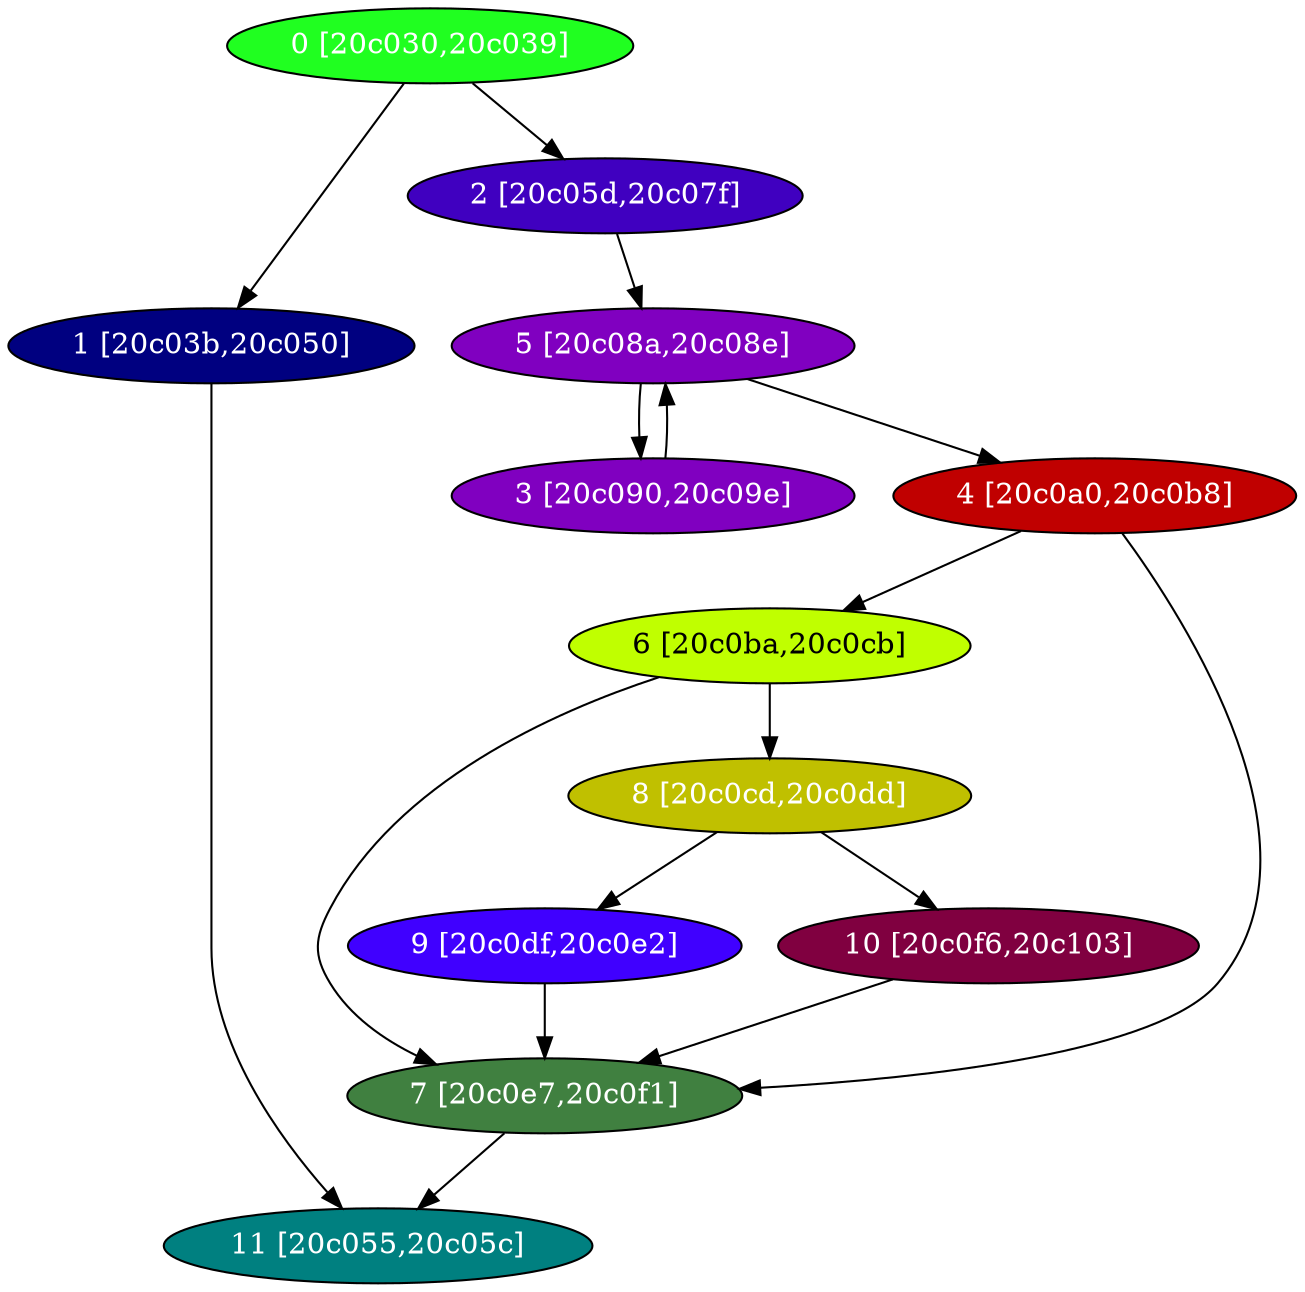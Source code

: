 diGraph libnss3{
	libnss3_0  [style=filled fillcolor="#20FF20" fontcolor="#ffffff" shape=oval label="0 [20c030,20c039]"]
	libnss3_1  [style=filled fillcolor="#000080" fontcolor="#ffffff" shape=oval label="1 [20c03b,20c050]"]
	libnss3_2  [style=filled fillcolor="#4000C0" fontcolor="#ffffff" shape=oval label="2 [20c05d,20c07f]"]
	libnss3_3  [style=filled fillcolor="#8000C0" fontcolor="#ffffff" shape=oval label="3 [20c090,20c09e]"]
	libnss3_4  [style=filled fillcolor="#C00000" fontcolor="#ffffff" shape=oval label="4 [20c0a0,20c0b8]"]
	libnss3_5  [style=filled fillcolor="#8000C0" fontcolor="#ffffff" shape=oval label="5 [20c08a,20c08e]"]
	libnss3_6  [style=filled fillcolor="#C0FF00" fontcolor="#000000" shape=oval label="6 [20c0ba,20c0cb]"]
	libnss3_7  [style=filled fillcolor="#408040" fontcolor="#ffffff" shape=oval label="7 [20c0e7,20c0f1]"]
	libnss3_8  [style=filled fillcolor="#C0C000" fontcolor="#ffffff" shape=oval label="8 [20c0cd,20c0dd]"]
	libnss3_9  [style=filled fillcolor="#4000FF" fontcolor="#ffffff" shape=oval label="9 [20c0df,20c0e2]"]
	libnss3_a  [style=filled fillcolor="#800040" fontcolor="#ffffff" shape=oval label="10 [20c0f6,20c103]"]
	libnss3_b  [style=filled fillcolor="#008080" fontcolor="#ffffff" shape=oval label="11 [20c055,20c05c]"]

	libnss3_0 -> libnss3_1
	libnss3_0 -> libnss3_2
	libnss3_1 -> libnss3_b
	libnss3_2 -> libnss3_5
	libnss3_3 -> libnss3_5
	libnss3_4 -> libnss3_6
	libnss3_4 -> libnss3_7
	libnss3_5 -> libnss3_3
	libnss3_5 -> libnss3_4
	libnss3_6 -> libnss3_7
	libnss3_6 -> libnss3_8
	libnss3_7 -> libnss3_b
	libnss3_8 -> libnss3_9
	libnss3_8 -> libnss3_a
	libnss3_9 -> libnss3_7
	libnss3_a -> libnss3_7
}